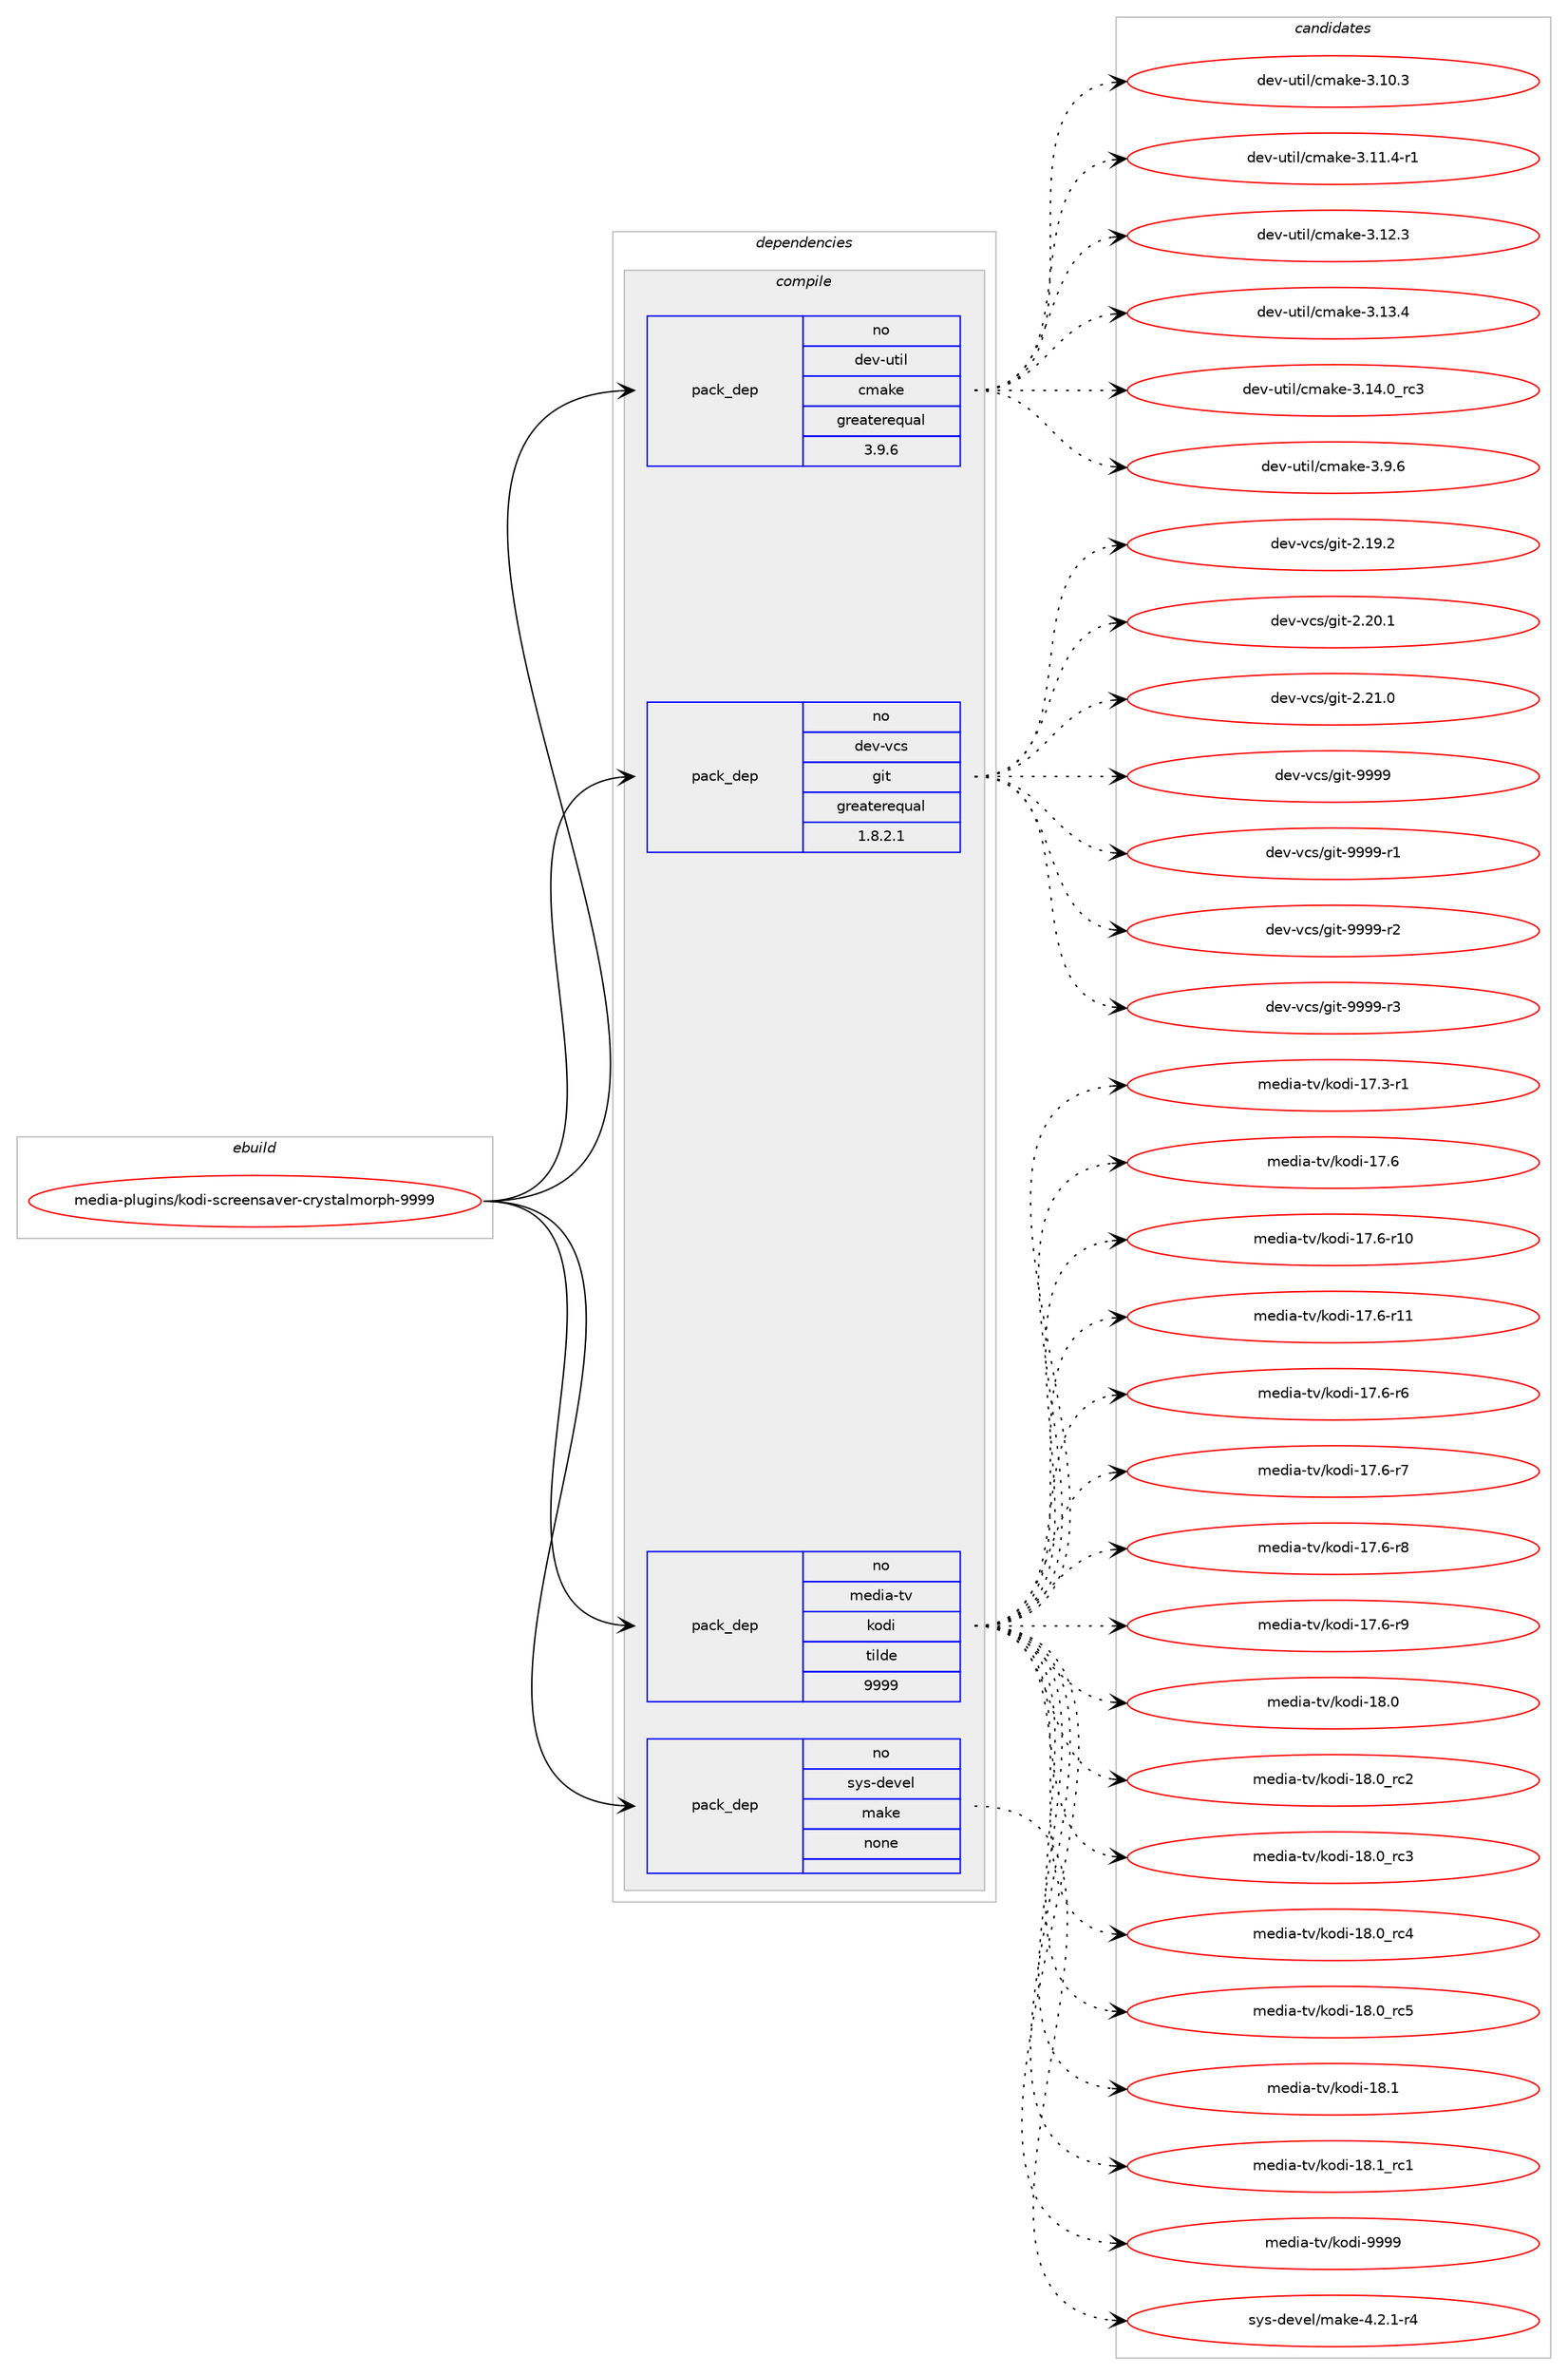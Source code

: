 digraph prolog {

# *************
# Graph options
# *************

newrank=true;
concentrate=true;
compound=true;
graph [rankdir=LR,fontname=Helvetica,fontsize=10,ranksep=1.5];#, ranksep=2.5, nodesep=0.2];
edge  [arrowhead=vee];
node  [fontname=Helvetica,fontsize=10];

# **********
# The ebuild
# **********

subgraph cluster_leftcol {
color=gray;
rank=same;
label=<<i>ebuild</i>>;
id [label="media-plugins/kodi-screensaver-crystalmorph-9999", color=red, width=4, href="../media-plugins/kodi-screensaver-crystalmorph-9999.svg"];
}

# ****************
# The dependencies
# ****************

subgraph cluster_midcol {
color=gray;
label=<<i>dependencies</i>>;
subgraph cluster_compile {
fillcolor="#eeeeee";
style=filled;
label=<<i>compile</i>>;
subgraph pack1159287 {
dependency1621915 [label=<<TABLE BORDER="0" CELLBORDER="1" CELLSPACING="0" CELLPADDING="4" WIDTH="220"><TR><TD ROWSPAN="6" CELLPADDING="30">pack_dep</TD></TR><TR><TD WIDTH="110">no</TD></TR><TR><TD>dev-util</TD></TR><TR><TD>cmake</TD></TR><TR><TD>greaterequal</TD></TR><TR><TD>3.9.6</TD></TR></TABLE>>, shape=none, color=blue];
}
id:e -> dependency1621915:w [weight=20,style="solid",arrowhead="vee"];
subgraph pack1159288 {
dependency1621916 [label=<<TABLE BORDER="0" CELLBORDER="1" CELLSPACING="0" CELLPADDING="4" WIDTH="220"><TR><TD ROWSPAN="6" CELLPADDING="30">pack_dep</TD></TR><TR><TD WIDTH="110">no</TD></TR><TR><TD>dev-vcs</TD></TR><TR><TD>git</TD></TR><TR><TD>greaterequal</TD></TR><TR><TD>1.8.2.1</TD></TR></TABLE>>, shape=none, color=blue];
}
id:e -> dependency1621916:w [weight=20,style="solid",arrowhead="vee"];
subgraph pack1159289 {
dependency1621917 [label=<<TABLE BORDER="0" CELLBORDER="1" CELLSPACING="0" CELLPADDING="4" WIDTH="220"><TR><TD ROWSPAN="6" CELLPADDING="30">pack_dep</TD></TR><TR><TD WIDTH="110">no</TD></TR><TR><TD>media-tv</TD></TR><TR><TD>kodi</TD></TR><TR><TD>tilde</TD></TR><TR><TD>9999</TD></TR></TABLE>>, shape=none, color=blue];
}
id:e -> dependency1621917:w [weight=20,style="solid",arrowhead="vee"];
subgraph pack1159290 {
dependency1621918 [label=<<TABLE BORDER="0" CELLBORDER="1" CELLSPACING="0" CELLPADDING="4" WIDTH="220"><TR><TD ROWSPAN="6" CELLPADDING="30">pack_dep</TD></TR><TR><TD WIDTH="110">no</TD></TR><TR><TD>sys-devel</TD></TR><TR><TD>make</TD></TR><TR><TD>none</TD></TR><TR><TD></TD></TR></TABLE>>, shape=none, color=blue];
}
id:e -> dependency1621918:w [weight=20,style="solid",arrowhead="vee"];
}
subgraph cluster_compileandrun {
fillcolor="#eeeeee";
style=filled;
label=<<i>compile and run</i>>;
}
subgraph cluster_run {
fillcolor="#eeeeee";
style=filled;
label=<<i>run</i>>;
}
}

# **************
# The candidates
# **************

subgraph cluster_choices {
rank=same;
color=gray;
label=<<i>candidates</i>>;

subgraph choice1159287 {
color=black;
nodesep=1;
choice1001011184511711610510847991099710710145514649484651 [label="dev-util/cmake-3.10.3", color=red, width=4,href="../dev-util/cmake-3.10.3.svg"];
choice10010111845117116105108479910997107101455146494946524511449 [label="dev-util/cmake-3.11.4-r1", color=red, width=4,href="../dev-util/cmake-3.11.4-r1.svg"];
choice1001011184511711610510847991099710710145514649504651 [label="dev-util/cmake-3.12.3", color=red, width=4,href="../dev-util/cmake-3.12.3.svg"];
choice1001011184511711610510847991099710710145514649514652 [label="dev-util/cmake-3.13.4", color=red, width=4,href="../dev-util/cmake-3.13.4.svg"];
choice1001011184511711610510847991099710710145514649524648951149951 [label="dev-util/cmake-3.14.0_rc3", color=red, width=4,href="../dev-util/cmake-3.14.0_rc3.svg"];
choice10010111845117116105108479910997107101455146574654 [label="dev-util/cmake-3.9.6", color=red, width=4,href="../dev-util/cmake-3.9.6.svg"];
dependency1621915:e -> choice1001011184511711610510847991099710710145514649484651:w [style=dotted,weight="100"];
dependency1621915:e -> choice10010111845117116105108479910997107101455146494946524511449:w [style=dotted,weight="100"];
dependency1621915:e -> choice1001011184511711610510847991099710710145514649504651:w [style=dotted,weight="100"];
dependency1621915:e -> choice1001011184511711610510847991099710710145514649514652:w [style=dotted,weight="100"];
dependency1621915:e -> choice1001011184511711610510847991099710710145514649524648951149951:w [style=dotted,weight="100"];
dependency1621915:e -> choice10010111845117116105108479910997107101455146574654:w [style=dotted,weight="100"];
}
subgraph choice1159288 {
color=black;
nodesep=1;
choice10010111845118991154710310511645504649574650 [label="dev-vcs/git-2.19.2", color=red, width=4,href="../dev-vcs/git-2.19.2.svg"];
choice10010111845118991154710310511645504650484649 [label="dev-vcs/git-2.20.1", color=red, width=4,href="../dev-vcs/git-2.20.1.svg"];
choice10010111845118991154710310511645504650494648 [label="dev-vcs/git-2.21.0", color=red, width=4,href="../dev-vcs/git-2.21.0.svg"];
choice1001011184511899115471031051164557575757 [label="dev-vcs/git-9999", color=red, width=4,href="../dev-vcs/git-9999.svg"];
choice10010111845118991154710310511645575757574511449 [label="dev-vcs/git-9999-r1", color=red, width=4,href="../dev-vcs/git-9999-r1.svg"];
choice10010111845118991154710310511645575757574511450 [label="dev-vcs/git-9999-r2", color=red, width=4,href="../dev-vcs/git-9999-r2.svg"];
choice10010111845118991154710310511645575757574511451 [label="dev-vcs/git-9999-r3", color=red, width=4,href="../dev-vcs/git-9999-r3.svg"];
dependency1621916:e -> choice10010111845118991154710310511645504649574650:w [style=dotted,weight="100"];
dependency1621916:e -> choice10010111845118991154710310511645504650484649:w [style=dotted,weight="100"];
dependency1621916:e -> choice10010111845118991154710310511645504650494648:w [style=dotted,weight="100"];
dependency1621916:e -> choice1001011184511899115471031051164557575757:w [style=dotted,weight="100"];
dependency1621916:e -> choice10010111845118991154710310511645575757574511449:w [style=dotted,weight="100"];
dependency1621916:e -> choice10010111845118991154710310511645575757574511450:w [style=dotted,weight="100"];
dependency1621916:e -> choice10010111845118991154710310511645575757574511451:w [style=dotted,weight="100"];
}
subgraph choice1159289 {
color=black;
nodesep=1;
choice10910110010597451161184710711110010545495546514511449 [label="media-tv/kodi-17.3-r1", color=red, width=4,href="../media-tv/kodi-17.3-r1.svg"];
choice1091011001059745116118471071111001054549554654 [label="media-tv/kodi-17.6", color=red, width=4,href="../media-tv/kodi-17.6.svg"];
choice1091011001059745116118471071111001054549554654451144948 [label="media-tv/kodi-17.6-r10", color=red, width=4,href="../media-tv/kodi-17.6-r10.svg"];
choice1091011001059745116118471071111001054549554654451144949 [label="media-tv/kodi-17.6-r11", color=red, width=4,href="../media-tv/kodi-17.6-r11.svg"];
choice10910110010597451161184710711110010545495546544511454 [label="media-tv/kodi-17.6-r6", color=red, width=4,href="../media-tv/kodi-17.6-r6.svg"];
choice10910110010597451161184710711110010545495546544511455 [label="media-tv/kodi-17.6-r7", color=red, width=4,href="../media-tv/kodi-17.6-r7.svg"];
choice10910110010597451161184710711110010545495546544511456 [label="media-tv/kodi-17.6-r8", color=red, width=4,href="../media-tv/kodi-17.6-r8.svg"];
choice10910110010597451161184710711110010545495546544511457 [label="media-tv/kodi-17.6-r9", color=red, width=4,href="../media-tv/kodi-17.6-r9.svg"];
choice1091011001059745116118471071111001054549564648 [label="media-tv/kodi-18.0", color=red, width=4,href="../media-tv/kodi-18.0.svg"];
choice1091011001059745116118471071111001054549564648951149950 [label="media-tv/kodi-18.0_rc2", color=red, width=4,href="../media-tv/kodi-18.0_rc2.svg"];
choice1091011001059745116118471071111001054549564648951149951 [label="media-tv/kodi-18.0_rc3", color=red, width=4,href="../media-tv/kodi-18.0_rc3.svg"];
choice1091011001059745116118471071111001054549564648951149952 [label="media-tv/kodi-18.0_rc4", color=red, width=4,href="../media-tv/kodi-18.0_rc4.svg"];
choice1091011001059745116118471071111001054549564648951149953 [label="media-tv/kodi-18.0_rc5", color=red, width=4,href="../media-tv/kodi-18.0_rc5.svg"];
choice1091011001059745116118471071111001054549564649 [label="media-tv/kodi-18.1", color=red, width=4,href="../media-tv/kodi-18.1.svg"];
choice1091011001059745116118471071111001054549564649951149949 [label="media-tv/kodi-18.1_rc1", color=red, width=4,href="../media-tv/kodi-18.1_rc1.svg"];
choice1091011001059745116118471071111001054557575757 [label="media-tv/kodi-9999", color=red, width=4,href="../media-tv/kodi-9999.svg"];
dependency1621917:e -> choice10910110010597451161184710711110010545495546514511449:w [style=dotted,weight="100"];
dependency1621917:e -> choice1091011001059745116118471071111001054549554654:w [style=dotted,weight="100"];
dependency1621917:e -> choice1091011001059745116118471071111001054549554654451144948:w [style=dotted,weight="100"];
dependency1621917:e -> choice1091011001059745116118471071111001054549554654451144949:w [style=dotted,weight="100"];
dependency1621917:e -> choice10910110010597451161184710711110010545495546544511454:w [style=dotted,weight="100"];
dependency1621917:e -> choice10910110010597451161184710711110010545495546544511455:w [style=dotted,weight="100"];
dependency1621917:e -> choice10910110010597451161184710711110010545495546544511456:w [style=dotted,weight="100"];
dependency1621917:e -> choice10910110010597451161184710711110010545495546544511457:w [style=dotted,weight="100"];
dependency1621917:e -> choice1091011001059745116118471071111001054549564648:w [style=dotted,weight="100"];
dependency1621917:e -> choice1091011001059745116118471071111001054549564648951149950:w [style=dotted,weight="100"];
dependency1621917:e -> choice1091011001059745116118471071111001054549564648951149951:w [style=dotted,weight="100"];
dependency1621917:e -> choice1091011001059745116118471071111001054549564648951149952:w [style=dotted,weight="100"];
dependency1621917:e -> choice1091011001059745116118471071111001054549564648951149953:w [style=dotted,weight="100"];
dependency1621917:e -> choice1091011001059745116118471071111001054549564649:w [style=dotted,weight="100"];
dependency1621917:e -> choice1091011001059745116118471071111001054549564649951149949:w [style=dotted,weight="100"];
dependency1621917:e -> choice1091011001059745116118471071111001054557575757:w [style=dotted,weight="100"];
}
subgraph choice1159290 {
color=black;
nodesep=1;
choice1151211154510010111810110847109971071014552465046494511452 [label="sys-devel/make-4.2.1-r4", color=red, width=4,href="../sys-devel/make-4.2.1-r4.svg"];
dependency1621918:e -> choice1151211154510010111810110847109971071014552465046494511452:w [style=dotted,weight="100"];
}
}

}
